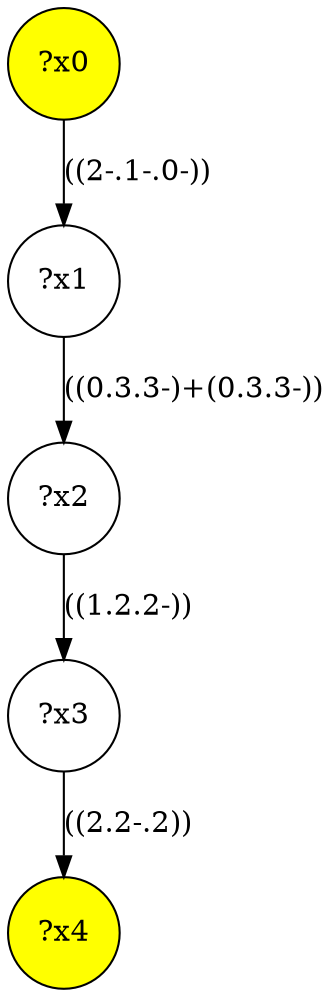 digraph g {
	x0 [fillcolor="yellow", style="filled," shape=circle, label="?x0"];
	x4 [fillcolor="yellow", style="filled," shape=circle, label="?x4"];
	x1 [shape=circle, label="?x1"];
	x0 -> x1 [label="((2-.1-.0-))"];
	x2 [shape=circle, label="?x2"];
	x1 -> x2 [label="((0.3.3-)+(0.3.3-))"];
	x3 [shape=circle, label="?x3"];
	x2 -> x3 [label="((1.2.2-))"];
	x3 -> x4 [label="((2.2-.2))"];
}
